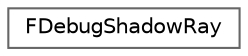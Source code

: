 digraph "Graphical Class Hierarchy"
{
 // INTERACTIVE_SVG=YES
 // LATEX_PDF_SIZE
  bgcolor="transparent";
  edge [fontname=Helvetica,fontsize=10,labelfontname=Helvetica,labelfontsize=10];
  node [fontname=Helvetica,fontsize=10,shape=box,height=0.2,width=0.4];
  rankdir="LR";
  Node0 [id="Node000000",label="FDebugShadowRay",height=0.2,width=0.4,color="grey40", fillcolor="white", style="filled",URL="$d2/d5a/classFDebugShadowRay.html",tooltip=" "];
}
